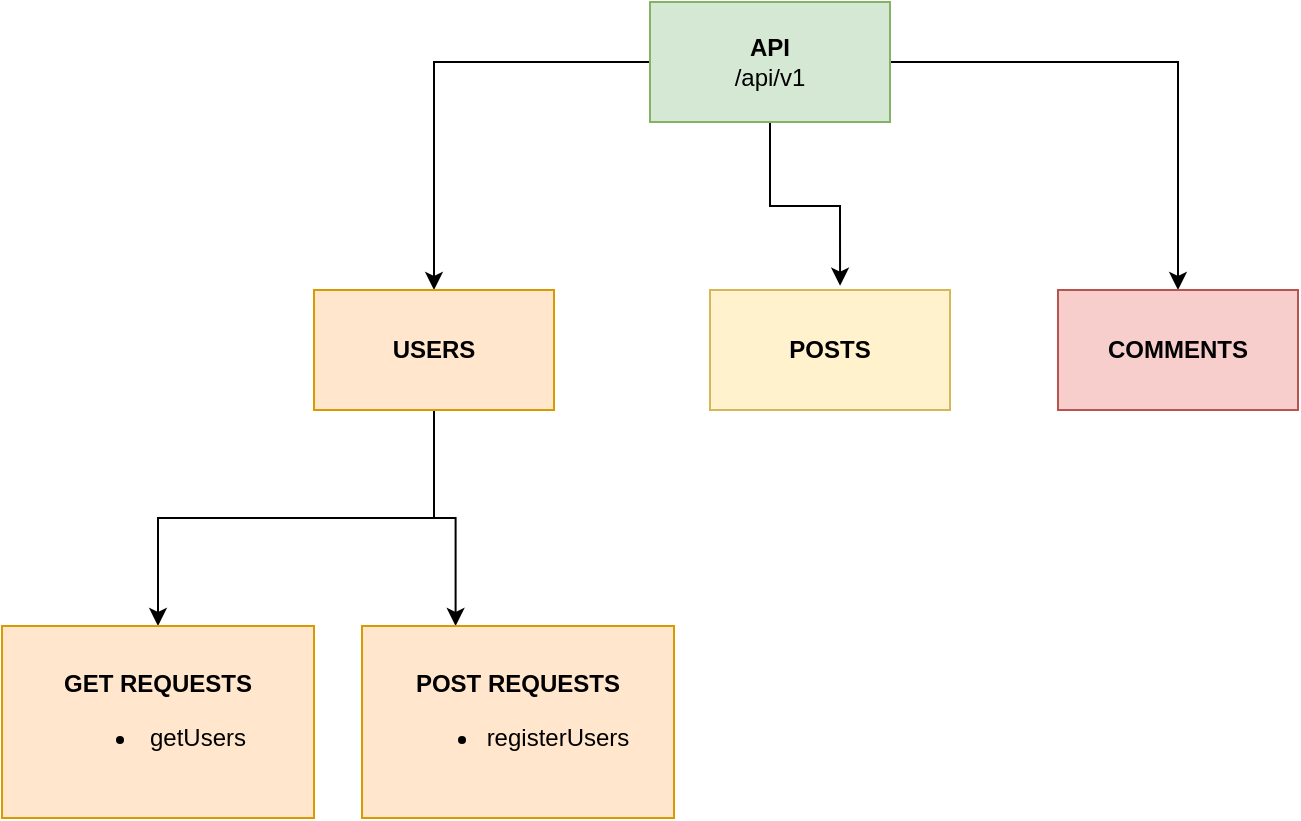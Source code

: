 <mxfile version="15.7.3" type="github">
  <diagram id="JyGmXJ1_42tJ13PDCMie" name="Page-1">
    <mxGraphModel dx="2249" dy="762" grid="1" gridSize="12" guides="1" tooltips="1" connect="1" arrows="1" fold="1" page="1" pageScale="1" pageWidth="827" pageHeight="1169" background="none" math="0" shadow="0">
      <root>
        <mxCell id="0" />
        <mxCell id="1" parent="0" />
        <mxCell id="wAx6tQnkp0cEqL6GzewC-4" style="edgeStyle=orthogonalEdgeStyle;rounded=0;orthogonalLoop=1;jettySize=auto;html=1;entryX=0.5;entryY=0;entryDx=0;entryDy=0;" parent="1" source="wAx6tQnkp0cEqL6GzewC-2" target="wAx6tQnkp0cEqL6GzewC-3" edge="1">
          <mxGeometry relative="1" as="geometry" />
        </mxCell>
        <mxCell id="wAx6tQnkp0cEqL6GzewC-6" style="edgeStyle=orthogonalEdgeStyle;rounded=0;orthogonalLoop=1;jettySize=auto;html=1;entryX=0.542;entryY=-0.036;entryDx=0;entryDy=0;entryPerimeter=0;" parent="1" source="wAx6tQnkp0cEqL6GzewC-2" target="wAx6tQnkp0cEqL6GzewC-5" edge="1">
          <mxGeometry relative="1" as="geometry" />
        </mxCell>
        <mxCell id="8E7TYRCf5sFxeoX8fb92-2" style="edgeStyle=orthogonalEdgeStyle;rounded=0;orthogonalLoop=1;jettySize=auto;html=1;entryX=0.5;entryY=0;entryDx=0;entryDy=0;" edge="1" parent="1" source="wAx6tQnkp0cEqL6GzewC-2" target="8E7TYRCf5sFxeoX8fb92-1">
          <mxGeometry relative="1" as="geometry" />
        </mxCell>
        <mxCell id="wAx6tQnkp0cEqL6GzewC-2" value="&lt;b&gt;API&lt;/b&gt;&lt;br&gt;/api/v1" style="rounded=0;whiteSpace=wrap;html=1;fillColor=#d5e8d4;strokeColor=#82b366;" parent="1" vertex="1">
          <mxGeometry x="264" y="168" width="120" height="60" as="geometry" />
        </mxCell>
        <mxCell id="8E7TYRCf5sFxeoX8fb92-6" value="" style="edgeStyle=orthogonalEdgeStyle;rounded=0;orthogonalLoop=1;jettySize=auto;html=1;entryX=0.3;entryY=0;entryDx=0;entryDy=0;entryPerimeter=0;" edge="1" parent="1" source="wAx6tQnkp0cEqL6GzewC-3" target="8E7TYRCf5sFxeoX8fb92-10">
          <mxGeometry relative="1" as="geometry">
            <mxPoint x="156" y="456" as="targetPoint" />
          </mxGeometry>
        </mxCell>
        <mxCell id="8E7TYRCf5sFxeoX8fb92-9" style="edgeStyle=orthogonalEdgeStyle;rounded=0;orthogonalLoop=1;jettySize=auto;html=1;entryX=0.5;entryY=0;entryDx=0;entryDy=0;" edge="1" parent="1" source="wAx6tQnkp0cEqL6GzewC-3" target="8E7TYRCf5sFxeoX8fb92-7">
          <mxGeometry relative="1" as="geometry" />
        </mxCell>
        <mxCell id="wAx6tQnkp0cEqL6GzewC-3" value="&lt;b&gt;USERS&lt;/b&gt;" style="rounded=0;whiteSpace=wrap;html=1;fillColor=#ffe6cc;strokeColor=#d79b00;" parent="1" vertex="1">
          <mxGeometry x="96" y="312" width="120" height="60" as="geometry" />
        </mxCell>
        <mxCell id="wAx6tQnkp0cEqL6GzewC-5" value="&lt;b&gt;POSTS&lt;/b&gt;" style="rounded=0;whiteSpace=wrap;html=1;fillColor=#fff2cc;strokeColor=#d6b656;" parent="1" vertex="1">
          <mxGeometry x="294" y="312" width="120" height="60" as="geometry" />
        </mxCell>
        <mxCell id="8E7TYRCf5sFxeoX8fb92-1" value="&lt;b&gt;COMMENTS&lt;/b&gt;" style="rounded=0;whiteSpace=wrap;html=1;fillColor=#f8cecc;strokeColor=#b85450;" vertex="1" parent="1">
          <mxGeometry x="468" y="312" width="120" height="60" as="geometry" />
        </mxCell>
        <mxCell id="8E7TYRCf5sFxeoX8fb92-7" value="&lt;b&gt;GET REQUESTS&lt;/b&gt;&lt;br&gt;&lt;ul&gt;&lt;li&gt;getUsers&lt;/li&gt;&lt;/ul&gt;" style="rounded=0;whiteSpace=wrap;html=1;fillColor=#ffe6cc;strokeColor=#d79b00;" vertex="1" parent="1">
          <mxGeometry x="-60" y="480" width="156" height="96" as="geometry" />
        </mxCell>
        <mxCell id="8E7TYRCf5sFxeoX8fb92-10" value="&lt;b&gt;POST REQUESTS&lt;/b&gt;&lt;br&gt;&lt;ul&gt;&lt;li&gt;registerUsers&lt;/li&gt;&lt;/ul&gt;" style="rounded=0;whiteSpace=wrap;html=1;fillColor=#ffe6cc;strokeColor=#d79b00;" vertex="1" parent="1">
          <mxGeometry x="120" y="480" width="156" height="96" as="geometry" />
        </mxCell>
      </root>
    </mxGraphModel>
  </diagram>
</mxfile>
